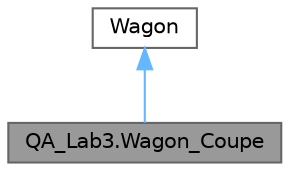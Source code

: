 digraph "QA_Lab3.Wagon_Coupe"
{
 // LATEX_PDF_SIZE
  bgcolor="transparent";
  edge [fontname=Helvetica,fontsize=10,labelfontname=Helvetica,labelfontsize=10];
  node [fontname=Helvetica,fontsize=10,shape=box,height=0.2,width=0.4];
  Node1 [label="QA_Lab3.Wagon_Coupe",height=0.2,width=0.4,color="gray40", fillcolor="grey60", style="filled", fontcolor="black",tooltip="Вагон купе, наследуемый от абстрактоного для описания вагонов"];
  Node2 -> Node1 [dir="back",color="steelblue1",style="solid"];
  Node2 [label="Wagon",height=0.2,width=0.4,color="gray40", fillcolor="white", style="filled",URL="$class_q_a___lab3_1_1_wagon.html",tooltip="Абстрактный класс для описания вагонов"];
}
